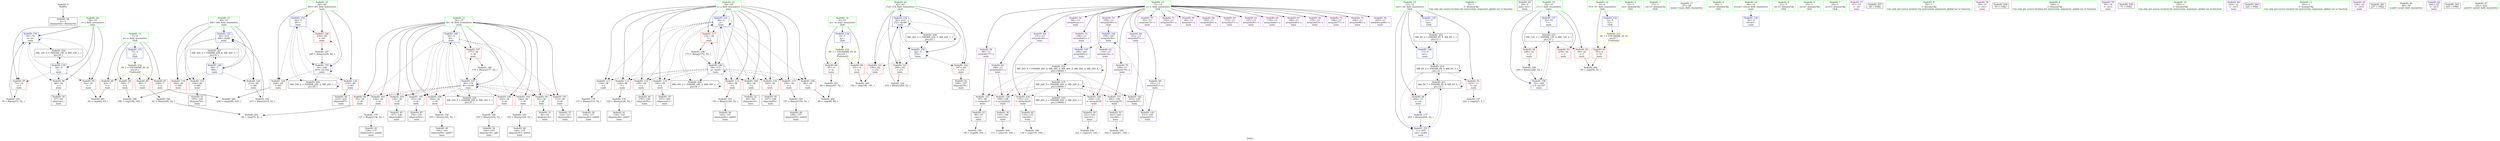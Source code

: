 digraph "SVFG" {
	label="SVFG";

	Node0x55b5a00d4190 [shape=record,color=grey,label="{NodeID: 0\nNullPtr}"];
	Node0x55b5a00d4190 -> Node0x55b5a00d8560[style=solid];
	Node0x55b5a00fce20 [shape=record,color=grey,label="{NodeID: 180\n103 = Binary(102, 52, )\n}"];
	Node0x55b5a00fce20 -> Node0x55b5a00d49e0[style=solid];
	Node0x55b5a00f4180 [shape=record,color=red,label="{NodeID: 97\n73\<--34\n\<--i\nmain\n}"];
	Node0x55b5a00f4180 -> Node0x55b5a00fdea0[style=solid];
	Node0x55b5a00d7520 [shape=record,color=green,label="{NodeID: 14\n9\<--10\nm\<--m_field_insensitive\nGlob }"];
	Node0x55b5a00d7520 -> Node0x55b5a00f7150[style=solid];
	Node0x55b5a00d7520 -> Node0x55b5a00f7220[style=solid];
	Node0x55b5a00d7520 -> Node0x55b5a00fa730[style=solid];
	Node0x55b5a00f7b90 [shape=record,color=grey,label="{NodeID: 194\n134 = cmp(133, 100, )\n}"];
	Node0x55b5a00f4ce0 [shape=record,color=red,label="{NodeID: 111\n116\<--38\n\<--j\nmain\n}"];
	Node0x55b5a00f4ce0 -> Node0x55b5a00fcb20[style=solid];
	Node0x55b5a00d8560 [shape=record,color=black,label="{NodeID: 28\n2\<--3\ndummyVal\<--dummyVal\n}"];
	Node0x55b5a00f9f80 [shape=record,color=red,label="{NodeID: 125\n232\<--44\n\<--i93\nmain\n}"];
	Node0x55b5a00f9f80 -> Node0x55b5a00f55b0[style=solid];
	Node0x55b5a00f3bd0 [shape=record,color=black,label="{NodeID: 42\n133\<--132\nconv40\<--\nmain\n}"];
	Node0x55b5a00f3bd0 -> Node0x55b5a00f7b90[style=solid];
	Node0x55b5a010be80 [shape=record,color=black,label="{NodeID: 222\nMR_8V_2 = PHI(MR_8V_4, MR_8V_1, )\npts\{12 \}\n}"];
	Node0x55b5a010be80 -> Node0x55b5a00fb2f0[style=dashed];
	Node0x55b5a00faba0 [shape=record,color=blue,label="{NodeID: 139\n34\<--74\ni\<--inc\nmain\n}"];
	Node0x55b5a00faba0 -> Node0x55b5a00f7700[style=dashed];
	Node0x55b5a00faba0 -> Node0x55b5a00f40b0[style=dashed];
	Node0x55b5a00faba0 -> Node0x55b5a00f4180[style=dashed];
	Node0x55b5a00faba0 -> Node0x55b5a00faba0[style=dashed];
	Node0x55b5a00faba0 -> Node0x55b5a010c880[style=dashed];
	Node0x55b5a00f5750 [shape=record,color=purple,label="{NodeID: 56\n69\<--13\narraydecay\<--s\nmain\n}"];
	Node0x55b5a00fb700 [shape=record,color=blue,label="{NodeID: 153\n40\<--215\ni68\<--inc89\nmain\n}"];
	Node0x55b5a00fb700 -> Node0x55b5a00f99d0[style=dashed];
	Node0x55b5a00fb700 -> Node0x55b5a00f9aa0[style=dashed];
	Node0x55b5a00fb700 -> Node0x55b5a00f9b70[style=dashed];
	Node0x55b5a00fb700 -> Node0x55b5a00fb700[style=dashed];
	Node0x55b5a00fb700 -> Node0x55b5a010d780[style=dashed];
	Node0x55b5a00f62b0 [shape=record,color=purple,label="{NodeID: 70\n159\<--13\narrayidx56\<--s\nmain\n}"];
	Node0x55b5a00f62b0 -> Node0x55b5a00fafb0[style=solid];
	Node0x55b5a00f6e10 [shape=record,color=red,label="{NodeID: 84\n63\<--7\n\<--n\nmain\n}"];
	Node0x55b5a00f6e10 -> Node0x55b5a00f8610[style=solid];
	Node0x55b5a00d7f60 [shape=record,color=green,label="{NodeID: 1\n5\<--1\n\<--dummyObj\nCan only get source location for instruction, argument, global var or function.}"];
	Node0x55b5a00fcfa0 [shape=record,color=grey,label="{NodeID: 181\n141 = Binary(140, 52, )\n}"];
	Node0x55b5a00fcfa0 -> Node0x55b5a00f3d70[style=solid];
	Node0x55b5a00f4250 [shape=record,color=red,label="{NodeID: 98\n79\<--36\n\<--i6\nmain\n}"];
	Node0x55b5a00f4250 -> Node0x55b5a01000b0[style=solid];
	Node0x55b5a00d75f0 [shape=record,color=green,label="{NodeID: 15\n11\<--12\ncnt\<--cnt_field_insensitive\nGlob }"];
	Node0x55b5a00d75f0 -> Node0x55b5a00f72f0[style=solid];
	Node0x55b5a00d75f0 -> Node0x55b5a00f73c0[style=solid];
	Node0x55b5a00d75f0 -> Node0x55b5a00fa830[style=solid];
	Node0x55b5a00d75f0 -> Node0x55b5a00fb2f0[style=solid];
	Node0x55b5a00d75f0 -> Node0x55b5a00fb560[style=solid];
	Node0x55b5a00f7d10 [shape=record,color=grey,label="{NodeID: 195\n202 = cmp(201, 100, )\n}"];
	Node0x55b5a00f4db0 [shape=record,color=red,label="{NodeID: 112\n128\<--38\n\<--j\nmain\n}"];
	Node0x55b5a00f4db0 -> Node0x55b5a00fc820[style=solid];
	Node0x55b5a00d45d0 [shape=record,color=black,label="{NodeID: 29\n29\<--5\nmain_ret\<--\nmain\n}"];
	Node0x55b5a00fa050 [shape=record,color=red,label="{NodeID: 126\n239\<--44\n\<--i93\nmain\n}"];
	Node0x55b5a00fa050 -> Node0x55b5a00fd8a0[style=solid];
	Node0x55b5a00f3ca0 [shape=record,color=black,label="{NodeID: 43\n138\<--137\nidxprom43\<--add42\nmain\n}"];
	Node0x55b5a010c380 [shape=record,color=black,label="{NodeID: 223\nMR_12V_3 = PHI(MR_12V_4, MR_12V_2, )\npts\{33 \}\n}"];
	Node0x55b5a010c380 -> Node0x55b5a00f7490[style=dashed];
	Node0x55b5a010c380 -> Node0x55b5a00f7560[style=dashed];
	Node0x55b5a010c380 -> Node0x55b5a00f7630[style=dashed];
	Node0x55b5a010c380 -> Node0x55b5a00fb970[style=dashed];
	Node0x55b5a00fac70 [shape=record,color=blue,label="{NodeID: 140\n36\<--5\ni6\<--\nmain\n}"];
	Node0x55b5a00fac70 -> Node0x55b5a00f4250[style=dashed];
	Node0x55b5a00fac70 -> Node0x55b5a00f4320[style=dashed];
	Node0x55b5a00fac70 -> Node0x55b5a00f43f0[style=dashed];
	Node0x55b5a00fac70 -> Node0x55b5a00f44c0[style=dashed];
	Node0x55b5a00fac70 -> Node0x55b5a00f4590[style=dashed];
	Node0x55b5a00fac70 -> Node0x55b5a00f4660[style=dashed];
	Node0x55b5a00fac70 -> Node0x55b5a00f4730[style=dashed];
	Node0x55b5a00fac70 -> Node0x55b5a00f4800[style=dashed];
	Node0x55b5a00fac70 -> Node0x55b5a00f48d0[style=dashed];
	Node0x55b5a00fac70 -> Node0x55b5a00f49a0[style=dashed];
	Node0x55b5a00fac70 -> Node0x55b5a00fb220[style=dashed];
	Node0x55b5a00fac70 -> Node0x55b5a010cd80[style=dashed];
	Node0x55b5a00f5820 [shape=record,color=purple,label="{NodeID: 57\n93\<--13\narrayidx15\<--s\nmain\n}"];
	Node0x55b5a00fb7d0 [shape=record,color=blue,label="{NodeID: 154\n44\<--5\ni93\<--\nmain\n}"];
	Node0x55b5a00fb7d0 -> Node0x55b5a00f9eb0[style=dashed];
	Node0x55b5a00fb7d0 -> Node0x55b5a00f9f80[style=dashed];
	Node0x55b5a00fb7d0 -> Node0x55b5a00fa050[style=dashed];
	Node0x55b5a00fb7d0 -> Node0x55b5a00fb8a0[style=dashed];
	Node0x55b5a00fb7d0 -> Node0x55b5a010e180[style=dashed];
	Node0x55b5a00f6380 [shape=record,color=purple,label="{NodeID: 71\n165\<--13\narrayidx59\<--s\nmain\n}"];
	Node0x55b5a00f6ee0 [shape=record,color=red,label="{NodeID: 85\n80\<--7\n\<--n\nmain\n}"];
	Node0x55b5a00f6ee0 -> Node0x55b5a00f7890[style=solid];
	Node0x55b5a00d7de0 [shape=record,color=green,label="{NodeID: 2\n15\<--1\n.str\<--dummyObj\nGlob }"];
	Node0x55b5a00fd120 [shape=record,color=grey,label="{NodeID: 182\n215 = Binary(214, 52, )\n}"];
	Node0x55b5a00fd120 -> Node0x55b5a00fb700[style=solid];
	Node0x55b5a00f4320 [shape=record,color=red,label="{NodeID: 99\n91\<--36\n\<--i6\nmain\n}"];
	Node0x55b5a00f4320 -> Node0x55b5a00d4770[style=solid];
	Node0x55b5a00d76c0 [shape=record,color=green,label="{NodeID: 16\n13\<--14\ns\<--s_field_insensitive\nGlob }"];
	Node0x55b5a00d76c0 -> Node0x55b5a00f5680[style=solid];
	Node0x55b5a00d76c0 -> Node0x55b5a00f5750[style=solid];
	Node0x55b5a00d76c0 -> Node0x55b5a00f5820[style=solid];
	Node0x55b5a00d76c0 -> Node0x55b5a00f58f0[style=solid];
	Node0x55b5a00d76c0 -> Node0x55b5a00f59c0[style=solid];
	Node0x55b5a00d76c0 -> Node0x55b5a00f5a90[style=solid];
	Node0x55b5a00d76c0 -> Node0x55b5a00f5b60[style=solid];
	Node0x55b5a00d76c0 -> Node0x55b5a00f5c30[style=solid];
	Node0x55b5a00d76c0 -> Node0x55b5a00f5d00[style=solid];
	Node0x55b5a00d76c0 -> Node0x55b5a00f5dd0[style=solid];
	Node0x55b5a00d76c0 -> Node0x55b5a00f5ea0[style=solid];
	Node0x55b5a00d76c0 -> Node0x55b5a00f5f70[style=solid];
	Node0x55b5a00d76c0 -> Node0x55b5a00f6040[style=solid];
	Node0x55b5a00d76c0 -> Node0x55b5a00f6110[style=solid];
	Node0x55b5a00d76c0 -> Node0x55b5a00f61e0[style=solid];
	Node0x55b5a00d76c0 -> Node0x55b5a00f62b0[style=solid];
	Node0x55b5a00d76c0 -> Node0x55b5a00f6380[style=solid];
	Node0x55b5a00d76c0 -> Node0x55b5a00f6450[style=solid];
	Node0x55b5a00d76c0 -> Node0x55b5a00f6520[style=solid];
	Node0x55b5a00d76c0 -> Node0x55b5a00f65f0[style=solid];
	Node0x55b5a00d76c0 -> Node0x55b5a00f66c0[style=solid];
	Node0x55b5a00d76c0 -> Node0x55b5a00f6790[style=solid];
	Node0x55b5a00f7e90 [shape=record,color=grey,label="{NodeID: 196\n122 = cmp(121, 100, )\n}"];
	Node0x55b5a00f4e80 [shape=record,color=red,label="{NodeID: 113\n140\<--38\n\<--j\nmain\n}"];
	Node0x55b5a00f4e80 -> Node0x55b5a00fcfa0[style=solid];
	Node0x55b5a00d46a0 [shape=record,color=black,label="{NodeID: 30\n67\<--66\nidxprom\<--\nmain\n}"];
	Node0x55b5a00fa120 [shape=record,color=red,label="{NodeID: 127\n97\<--96\n\<--arrayidx17\nmain\n}"];
	Node0x55b5a00fa120 -> Node0x55b5a00d4910[style=solid];
	Node0x55b5a00f3d70 [shape=record,color=black,label="{NodeID: 44\n142\<--141\nidxprom46\<--add45\nmain\n}"];
	Node0x55b5a010c880 [shape=record,color=black,label="{NodeID: 224\nMR_14V_2 = PHI(MR_14V_4, MR_14V_1, )\npts\{35 \}\n}"];
	Node0x55b5a010c880 -> Node0x55b5a00faad0[style=dashed];
	Node0x55b5a00fad40 [shape=record,color=blue,label="{NodeID: 141\n38\<--5\nj\<--\nmain\n}"];
	Node0x55b5a00fad40 -> Node0x55b5a00f4a70[style=dashed];
	Node0x55b5a00fad40 -> Node0x55b5a00f4b40[style=dashed];
	Node0x55b5a00fad40 -> Node0x55b5a00f4c10[style=dashed];
	Node0x55b5a00fad40 -> Node0x55b5a00f4ce0[style=dashed];
	Node0x55b5a00fad40 -> Node0x55b5a00f4db0[style=dashed];
	Node0x55b5a00fad40 -> Node0x55b5a00f4e80[style=dashed];
	Node0x55b5a00fad40 -> Node0x55b5a00f4f50[style=dashed];
	Node0x55b5a00fad40 -> Node0x55b5a00f5020[style=dashed];
	Node0x55b5a00fad40 -> Node0x55b5a00f9830[style=dashed];
	Node0x55b5a00fad40 -> Node0x55b5a00f9900[style=dashed];
	Node0x55b5a00fad40 -> Node0x55b5a00fad40[style=dashed];
	Node0x55b5a00fad40 -> Node0x55b5a00fb150[style=dashed];
	Node0x55b5a00fad40 -> Node0x55b5a010d280[style=dashed];
	Node0x55b5a00f58f0 [shape=record,color=purple,label="{NodeID: 58\n96\<--13\narrayidx17\<--s\nmain\n}"];
	Node0x55b5a00f58f0 -> Node0x55b5a00fa120[style=solid];
	Node0x55b5a00fb8a0 [shape=record,color=blue,label="{NodeID: 155\n44\<--240\ni93\<--inc102\nmain\n}"];
	Node0x55b5a00fb8a0 -> Node0x55b5a00f9eb0[style=dashed];
	Node0x55b5a00fb8a0 -> Node0x55b5a00f9f80[style=dashed];
	Node0x55b5a00fb8a0 -> Node0x55b5a00fa050[style=dashed];
	Node0x55b5a00fb8a0 -> Node0x55b5a00fb8a0[style=dashed];
	Node0x55b5a00fb8a0 -> Node0x55b5a010e180[style=dashed];
	Node0x55b5a00f6450 [shape=record,color=purple,label="{NodeID: 72\n168\<--13\narrayidx61\<--s\nmain\n}"];
	Node0x55b5a00f6450 -> Node0x55b5a00fb080[style=solid];
	Node0x55b5a00f6fb0 [shape=record,color=red,label="{NodeID: 86\n185\<--7\n\<--n\nmain\n}"];
	Node0x55b5a00f6fb0 -> Node0x55b5a00f8190[style=solid];
	Node0x55b5a00d7400 [shape=record,color=green,label="{NodeID: 3\n17\<--1\n.str.1\<--dummyObj\nGlob }"];
	Node0x55b5a00fd2a0 [shape=record,color=grey,label="{NodeID: 183\n125 = Binary(124, 52, )\n}"];
	Node0x55b5a00fd2a0 -> Node0x55b5a00f3a70[style=solid];
	Node0x55b5a00f43f0 [shape=record,color=red,label="{NodeID: 100\n102\<--36\n\<--i6\nmain\n}"];
	Node0x55b5a00f43f0 -> Node0x55b5a00fce20[style=solid];
	Node0x55b5a00d7790 [shape=record,color=green,label="{NodeID: 17\n27\<--28\nmain\<--main_field_insensitive\n}"];
	Node0x55b5a00f8010 [shape=record,color=grey,label="{NodeID: 197\n224 = cmp(223, 5, )\n}"];
	Node0x55b5a00f4f50 [shape=record,color=red,label="{NodeID: 114\n149\<--38\n\<--j\nmain\n}"];
	Node0x55b5a00f4f50 -> Node0x55b5a00f3f10[style=solid];
	Node0x55b5a00d4770 [shape=record,color=black,label="{NodeID: 31\n92\<--91\nidxprom14\<--\nmain\n}"];
	Node0x55b5a00fa1f0 [shape=record,color=red,label="{NodeID: 128\n109\<--108\n\<--arrayidx22\nmain\n}"];
	Node0x55b5a00fa1f0 -> Node0x55b5a00d4b80[style=solid];
	Node0x55b5a00f3e40 [shape=record,color=black,label="{NodeID: 45\n147\<--146\nidxprom48\<--\nmain\n}"];
	Node0x55b5a010cd80 [shape=record,color=black,label="{NodeID: 225\nMR_16V_2 = PHI(MR_16V_4, MR_16V_1, )\npts\{37 \}\n}"];
	Node0x55b5a010cd80 -> Node0x55b5a00fac70[style=dashed];
	Node0x55b5a00fae10 [shape=record,color=blue,label="{NodeID: 142\n143\<--145\narrayidx47\<--\nmain\n}"];
	Node0x55b5a00fae10 -> Node0x55b5a00faee0[style=dashed];
	Node0x55b5a00f59c0 [shape=record,color=purple,label="{NodeID: 59\n105\<--13\narrayidx20\<--s\nmain\n}"];
	Node0x55b5a00fb970 [shape=record,color=blue,label="{NodeID: 156\n32\<--249\nC\<--inc107\nmain\n}"];
	Node0x55b5a00fb970 -> Node0x55b5a010c380[style=dashed];
	Node0x55b5a00f6520 [shape=record,color=purple,label="{NodeID: 73\n196\<--13\narrayidx77\<--s\nmain\n}"];
	Node0x55b5a00f7080 [shape=record,color=red,label="{NodeID: 87\n229\<--7\n\<--n\nmain\n}"];
	Node0x55b5a00f7080 -> Node0x55b5a00f8490[style=solid];
	Node0x55b5a00f3150 [shape=record,color=green,label="{NodeID: 4\n19\<--1\n.str.2\<--dummyObj\nGlob }"];
	Node0x55b5a00fd420 [shape=record,color=grey,label="{NodeID: 184\n210 = Binary(209, 52, )\n}"];
	Node0x55b5a00fd420 -> Node0x55b5a00fb630[style=solid];
	Node0x55b5a00f44c0 [shape=record,color=red,label="{NodeID: 101\n113\<--36\n\<--i6\nmain\n}"];
	Node0x55b5a00f44c0 -> Node0x55b5a00d4c50[style=solid];
	Node0x55b5a00d8610 [shape=record,color=green,label="{NodeID: 18\n30\<--31\nretval\<--retval_field_insensitive\nmain\n}"];
	Node0x55b5a00d8610 -> Node0x55b5a00fa930[style=solid];
	Node0x55b5a00f8190 [shape=record,color=grey,label="{NodeID: 198\n186 = cmp(184, 185, )\n}"];
	Node0x55b5a00f5020 [shape=record,color=red,label="{NodeID: 115\n156\<--38\n\<--j\nmain\n}"];
	Node0x55b5a00f5020 -> Node0x55b5a00fd5a0[style=solid];
	Node0x55b5a00d4840 [shape=record,color=black,label="{NodeID: 32\n95\<--94\nidxprom16\<--\nmain\n}"];
	Node0x55b5a00fa2c0 [shape=record,color=red,label="{NodeID: 129\n120\<--119\n\<--arrayidx30\nmain\n}"];
	Node0x55b5a00fa2c0 -> Node0x55b5a00d4df0[style=solid];
	Node0x55b5a00f3f10 [shape=record,color=black,label="{NodeID: 46\n150\<--149\nidxprom50\<--\nmain\n}"];
	Node0x55b5a010d280 [shape=record,color=black,label="{NodeID: 226\nMR_18V_2 = PHI(MR_18V_3, MR_18V_1, )\npts\{39 \}\n}"];
	Node0x55b5a010d280 -> Node0x55b5a00fad40[style=dashed];
	Node0x55b5a010d280 -> Node0x55b5a010d280[style=dashed];
	Node0x55b5a00faee0 [shape=record,color=blue,label="{NodeID: 143\n151\<--145\narrayidx51\<--\nmain\n}"];
	Node0x55b5a00faee0 -> Node0x55b5a00fafb0[style=dashed];
	Node0x55b5a00f5a90 [shape=record,color=purple,label="{NodeID: 60\n108\<--13\narrayidx22\<--s\nmain\n}"];
	Node0x55b5a00f5a90 -> Node0x55b5a00fa1f0[style=solid];
	Node0x55b5a00f65f0 [shape=record,color=purple,label="{NodeID: 74\n199\<--13\narrayidx79\<--s\nmain\n}"];
	Node0x55b5a00f65f0 -> Node0x55b5a00fa460[style=solid];
	Node0x55b5a00f7150 [shape=record,color=red,label="{NodeID: 88\n87\<--9\n\<--m\nmain\n}"];
	Node0x55b5a00f7150 -> Node0x55b5a00f7a10[style=solid];
	Node0x55b5a00f31e0 [shape=record,color=green,label="{NodeID: 5\n21\<--1\n.str.3\<--dummyObj\nGlob }"];
	Node0x55b5a00fd5a0 [shape=record,color=grey,label="{NodeID: 185\n157 = Binary(156, 52, )\n}"];
	Node0x55b5a00fd5a0 -> Node0x55b5a00f50d0[style=solid];
	Node0x55b5a00f4590 [shape=record,color=red,label="{NodeID: 102\n124\<--36\n\<--i6\nmain\n}"];
	Node0x55b5a00f4590 -> Node0x55b5a00fd2a0[style=solid];
	Node0x55b5a00d86e0 [shape=record,color=green,label="{NodeID: 19\n32\<--33\nC\<--C_field_insensitive\nmain\n}"];
	Node0x55b5a00d86e0 -> Node0x55b5a00f7490[style=solid];
	Node0x55b5a00d86e0 -> Node0x55b5a00f7560[style=solid];
	Node0x55b5a00d86e0 -> Node0x55b5a00f7630[style=solid];
	Node0x55b5a00d86e0 -> Node0x55b5a00faa00[style=solid];
	Node0x55b5a00d86e0 -> Node0x55b5a00fb970[style=solid];
	Node0x55b5a00f8310 [shape=record,color=grey,label="{NodeID: 199\n99 = cmp(98, 100, )\n}"];
	Node0x55b5a00f9830 [shape=record,color=red,label="{NodeID: 116\n166\<--38\n\<--j\nmain\n}"];
	Node0x55b5a00f9830 -> Node0x55b5a00f5270[style=solid];
	Node0x55b5a00d4910 [shape=record,color=black,label="{NodeID: 33\n98\<--97\nconv\<--\nmain\n}"];
	Node0x55b5a00d4910 -> Node0x55b5a00f8310[style=solid];
	Node0x55b5a00fa390 [shape=record,color=red,label="{NodeID: 130\n132\<--131\n\<--arrayidx39\nmain\n}"];
	Node0x55b5a00fa390 -> Node0x55b5a00f3bd0[style=solid];
	Node0x55b5a00f3fe0 [shape=record,color=black,label="{NodeID: 47\n154\<--153\nidxprom52\<--\nmain\n}"];
	Node0x55b5a010d780 [shape=record,color=black,label="{NodeID: 227\nMR_20V_2 = PHI(MR_20V_4, MR_20V_1, )\npts\{41 \}\n}"];
	Node0x55b5a010d780 -> Node0x55b5a00fb3c0[style=dashed];
	Node0x55b5a00fafb0 [shape=record,color=blue,label="{NodeID: 144\n159\<--161\narrayidx56\<--\nmain\n}"];
	Node0x55b5a00fafb0 -> Node0x55b5a00fb080[style=dashed];
	Node0x55b5a00f5b60 [shape=record,color=purple,label="{NodeID: 61\n115\<--13\narrayidx27\<--s\nmain\n}"];
	Node0x55b5a00f66c0 [shape=record,color=purple,label="{NodeID: 75\n234\<--13\narrayidx98\<--s\nmain\n}"];
	Node0x55b5a00f7220 [shape=record,color=red,label="{NodeID: 89\n191\<--9\n\<--m\nmain\n}"];
	Node0x55b5a00f7220 -> Node0x55b5a01003b0[style=solid];
	Node0x55b5a00d91e0 [shape=record,color=green,label="{NodeID: 6\n23\<--1\n.str.4\<--dummyObj\nGlob }"];
	Node0x55b5a00fd720 [shape=record,color=grey,label="{NodeID: 186\n173 = Binary(172, 52, )\n}"];
	Node0x55b5a00fd720 -> Node0x55b5a00fb150[style=solid];
	Node0x55b5a00f4660 [shape=record,color=red,label="{NodeID: 103\n136\<--36\n\<--i6\nmain\n}"];
	Node0x55b5a00f4660 -> Node0x55b5a00fcca0[style=solid];
	Node0x55b5a00d87b0 [shape=record,color=green,label="{NodeID: 20\n34\<--35\ni\<--i_field_insensitive\nmain\n}"];
	Node0x55b5a00d87b0 -> Node0x55b5a00f7700[style=solid];
	Node0x55b5a00d87b0 -> Node0x55b5a00f40b0[style=solid];
	Node0x55b5a00d87b0 -> Node0x55b5a00f4180[style=solid];
	Node0x55b5a00d87b0 -> Node0x55b5a00faad0[style=solid];
	Node0x55b5a00d87b0 -> Node0x55b5a00faba0[style=solid];
	Node0x55b5a00f8490 [shape=record,color=grey,label="{NodeID: 200\n230 = cmp(228, 229, )\n}"];
	Node0x55b5a00f9900 [shape=record,color=red,label="{NodeID: 117\n172\<--38\n\<--j\nmain\n}"];
	Node0x55b5a00f9900 -> Node0x55b5a00fd720[style=solid];
	Node0x55b5a00d49e0 [shape=record,color=black,label="{NodeID: 34\n104\<--103\nidxprom19\<--add\nmain\n}"];
	Node0x55b5a00fa460 [shape=record,color=red,label="{NodeID: 131\n200\<--199\n\<--arrayidx79\nmain\n}"];
	Node0x55b5a00fa460 -> Node0x55b5a00f54e0[style=solid];
	Node0x55b5a00f50d0 [shape=record,color=black,label="{NodeID: 48\n158\<--157\nidxprom55\<--add54\nmain\n}"];
	Node0x55b5a010dc80 [shape=record,color=black,label="{NodeID: 228\nMR_22V_2 = PHI(MR_22V_3, MR_22V_1, )\npts\{43 \}\n}"];
	Node0x55b5a010dc80 -> Node0x55b5a00fb490[style=dashed];
	Node0x55b5a010dc80 -> Node0x55b5a010dc80[style=dashed];
	Node0x55b5a00fb080 [shape=record,color=blue,label="{NodeID: 145\n168\<--161\narrayidx61\<--\nmain\n}"];
	Node0x55b5a00fb080 -> Node0x55b5a010af80[style=dashed];
	Node0x55b5a00f5c30 [shape=record,color=purple,label="{NodeID: 62\n119\<--13\narrayidx30\<--s\nmain\n}"];
	Node0x55b5a00f5c30 -> Node0x55b5a00fa2c0[style=solid];
	Node0x55b5a00f6790 [shape=record,color=purple,label="{NodeID: 76\n235\<--13\narraydecay99\<--s\nmain\n}"];
	Node0x55b5a00f72f0 [shape=record,color=red,label="{NodeID: 90\n204\<--11\n\<--cnt\nmain\n}"];
	Node0x55b5a00f72f0 -> Node0x55b5a00fc9a0[style=solid];
	Node0x55b5a00d9270 [shape=record,color=green,label="{NodeID: 7\n25\<--1\n.str.5\<--dummyObj\nGlob }"];
	Node0x55b5a00fd8a0 [shape=record,color=grey,label="{NodeID: 187\n240 = Binary(239, 52, )\n}"];
	Node0x55b5a00fd8a0 -> Node0x55b5a00fb8a0[style=solid];
	Node0x55b5a00f4730 [shape=record,color=red,label="{NodeID: 104\n146\<--36\n\<--i6\nmain\n}"];
	Node0x55b5a00f4730 -> Node0x55b5a00f3e40[style=solid];
	Node0x55b5a00d8880 [shape=record,color=green,label="{NodeID: 21\n36\<--37\ni6\<--i6_field_insensitive\nmain\n}"];
	Node0x55b5a00d8880 -> Node0x55b5a00f4250[style=solid];
	Node0x55b5a00d8880 -> Node0x55b5a00f4320[style=solid];
	Node0x55b5a00d8880 -> Node0x55b5a00f43f0[style=solid];
	Node0x55b5a00d8880 -> Node0x55b5a00f44c0[style=solid];
	Node0x55b5a00d8880 -> Node0x55b5a00f4590[style=solid];
	Node0x55b5a00d8880 -> Node0x55b5a00f4660[style=solid];
	Node0x55b5a00d8880 -> Node0x55b5a00f4730[style=solid];
	Node0x55b5a00d8880 -> Node0x55b5a00f4800[style=solid];
	Node0x55b5a00d8880 -> Node0x55b5a00f48d0[style=solid];
	Node0x55b5a00d8880 -> Node0x55b5a00f49a0[style=solid];
	Node0x55b5a00d8880 -> Node0x55b5a00fac70[style=solid];
	Node0x55b5a00d8880 -> Node0x55b5a00fb220[style=solid];
	Node0x55b5a00f8610 [shape=record,color=grey,label="{NodeID: 201\n64 = cmp(62, 63, )\n}"];
	Node0x55b5a00f99d0 [shape=record,color=red,label="{NodeID: 118\n184\<--40\n\<--i68\nmain\n}"];
	Node0x55b5a00f99d0 -> Node0x55b5a00f8190[style=solid];
	Node0x55b5a00d4ab0 [shape=record,color=black,label="{NodeID: 35\n107\<--106\nidxprom21\<--\nmain\n}"];
	Node0x55b5a0109b80 [shape=record,color=black,label="{NodeID: 215\nMR_26V_3 = PHI(MR_26V_4, MR_26V_2, )\npts\{140000 \}\n}"];
	Node0x55b5a0109b80 -> Node0x55b5a00fa120[style=dashed];
	Node0x55b5a0109b80 -> Node0x55b5a00fa1f0[style=dashed];
	Node0x55b5a0109b80 -> Node0x55b5a00fa2c0[style=dashed];
	Node0x55b5a0109b80 -> Node0x55b5a00fa390[style=dashed];
	Node0x55b5a0109b80 -> Node0x55b5a00fa460[style=dashed];
	Node0x55b5a0109b80 -> Node0x55b5a00fae10[style=dashed];
	Node0x55b5a0109b80 -> Node0x55b5a0109b80[style=dashed];
	Node0x55b5a0109b80 -> Node0x55b5a010af80[style=dashed];
	Node0x55b5a0109b80 -> Node0x55b5a010e680[style=dashed];
	Node0x55b5a00fa530 [shape=record,color=blue,label="{NodeID: 132\n4\<--5\nTC\<--\nGlob }"];
	Node0x55b5a00fa530 -> Node0x55b5a010eb80[style=dashed];
	Node0x55b5a00f51a0 [shape=record,color=black,label="{NodeID: 49\n164\<--163\nidxprom58\<--add57\nmain\n}"];
	Node0x55b5a010e180 [shape=record,color=black,label="{NodeID: 229\nMR_24V_2 = PHI(MR_24V_3, MR_24V_1, )\npts\{45 \}\n}"];
	Node0x55b5a010e180 -> Node0x55b5a00fb7d0[style=dashed];
	Node0x55b5a010e180 -> Node0x55b5a010e180[style=dashed];
	Node0x55b5a00fb150 [shape=record,color=blue,label="{NodeID: 146\n38\<--173\nj\<--inc63\nmain\n}"];
	Node0x55b5a00fb150 -> Node0x55b5a00f4a70[style=dashed];
	Node0x55b5a00fb150 -> Node0x55b5a00f4b40[style=dashed];
	Node0x55b5a00fb150 -> Node0x55b5a00f4c10[style=dashed];
	Node0x55b5a00fb150 -> Node0x55b5a00f4ce0[style=dashed];
	Node0x55b5a00fb150 -> Node0x55b5a00f4db0[style=dashed];
	Node0x55b5a00fb150 -> Node0x55b5a00f4e80[style=dashed];
	Node0x55b5a00fb150 -> Node0x55b5a00f4f50[style=dashed];
	Node0x55b5a00fb150 -> Node0x55b5a00f5020[style=dashed];
	Node0x55b5a00fb150 -> Node0x55b5a00f9830[style=dashed];
	Node0x55b5a00fb150 -> Node0x55b5a00f9900[style=dashed];
	Node0x55b5a00fb150 -> Node0x55b5a00fad40[style=dashed];
	Node0x55b5a00fb150 -> Node0x55b5a00fb150[style=dashed];
	Node0x55b5a00fb150 -> Node0x55b5a010d280[style=dashed];
	Node0x55b5a00f5d00 [shape=record,color=purple,label="{NodeID: 63\n127\<--13\narrayidx36\<--s\nmain\n}"];
	Node0x55b5a00f6860 [shape=record,color=purple,label="{NodeID: 77\n47\<--15\n\<--.str\nmain\n}"];
	Node0x55b59feb9a30 [shape=record,color=black,label="{NodeID: 257\n48 = PHI()\n}"];
	Node0x55b5a00f73c0 [shape=record,color=red,label="{NodeID: 91\n223\<--11\n\<--cnt\nmain\n}"];
	Node0x55b5a00f73c0 -> Node0x55b5a00f8010[style=solid];
	Node0x55b5a00f3490 [shape=record,color=green,label="{NodeID: 8\n52\<--1\n\<--dummyObj\nCan only get source location for instruction, argument, global var or function.}"];
	Node0x55b5a00fda20 [shape=record,color=grey,label="{NodeID: 188\n178 = Binary(177, 52, )\n}"];
	Node0x55b5a00fda20 -> Node0x55b5a00fb220[style=solid];
	Node0x55b5a00f4800 [shape=record,color=red,label="{NodeID: 105\n153\<--36\n\<--i6\nmain\n}"];
	Node0x55b5a00f4800 -> Node0x55b5a00f3fe0[style=solid];
	Node0x55b5a00d8050 [shape=record,color=green,label="{NodeID: 22\n38\<--39\nj\<--j_field_insensitive\nmain\n}"];
	Node0x55b5a00d8050 -> Node0x55b5a00f4a70[style=solid];
	Node0x55b5a00d8050 -> Node0x55b5a00f4b40[style=solid];
	Node0x55b5a00d8050 -> Node0x55b5a00f4c10[style=solid];
	Node0x55b5a00d8050 -> Node0x55b5a00f4ce0[style=solid];
	Node0x55b5a00d8050 -> Node0x55b5a00f4db0[style=solid];
	Node0x55b5a00d8050 -> Node0x55b5a00f4e80[style=solid];
	Node0x55b5a00d8050 -> Node0x55b5a00f4f50[style=solid];
	Node0x55b5a00d8050 -> Node0x55b5a00f5020[style=solid];
	Node0x55b5a00d8050 -> Node0x55b5a00f9830[style=solid];
	Node0x55b5a00d8050 -> Node0x55b5a00f9900[style=solid];
	Node0x55b5a00d8050 -> Node0x55b5a00fad40[style=solid];
	Node0x55b5a00d8050 -> Node0x55b5a00fb150[style=solid];
	Node0x55b5a00fff70 [shape=record,color=grey,label="{NodeID: 202\n56 = cmp(54, 55, )\n}"];
	Node0x55b5a00f9aa0 [shape=record,color=red,label="{NodeID: 119\n194\<--40\n\<--i68\nmain\n}"];
	Node0x55b5a00f9aa0 -> Node0x55b5a00f5340[style=solid];
	Node0x55b5a00d4b80 [shape=record,color=black,label="{NodeID: 36\n110\<--109\nconv23\<--\nmain\n}"];
	Node0x55b5a00d4b80 -> Node0x55b5a0100230[style=solid];
	Node0x55b5a010a080 [shape=record,color=black,label="{NodeID: 216\nMR_8V_4 = PHI(MR_8V_5, MR_8V_3, )\npts\{12 \}\n}"];
	Node0x55b5a010a080 -> Node0x55b5a00f72f0[style=dashed];
	Node0x55b5a010a080 -> Node0x55b5a00f73c0[style=dashed];
	Node0x55b5a010a080 -> Node0x55b5a00fb560[style=dashed];
	Node0x55b5a010a080 -> Node0x55b5a010a080[style=dashed];
	Node0x55b5a010a080 -> Node0x55b5a010b980[style=dashed];
	Node0x55b5a010a080 -> Node0x55b5a010be80[style=dashed];
	Node0x55b5a00fa630 [shape=record,color=blue,label="{NodeID: 133\n7\<--5\nn\<--\nGlob }"];
	Node0x55b5a00fa630 -> Node0x55b5a010f6a0[style=dashed];
	Node0x55b5a00f5270 [shape=record,color=black,label="{NodeID: 50\n167\<--166\nidxprom60\<--\nmain\n}"];
	Node0x55b5a010e680 [shape=record,color=black,label="{NodeID: 230\nMR_26V_2 = PHI(MR_26V_3, MR_26V_1, )\npts\{140000 \}\n}"];
	Node0x55b5a010e680 -> Node0x55b5a0109b80[style=dashed];
	Node0x55b5a00fb220 [shape=record,color=blue,label="{NodeID: 147\n36\<--178\ni6\<--inc66\nmain\n}"];
	Node0x55b5a00fb220 -> Node0x55b5a00f4250[style=dashed];
	Node0x55b5a00fb220 -> Node0x55b5a00f4320[style=dashed];
	Node0x55b5a00fb220 -> Node0x55b5a00f43f0[style=dashed];
	Node0x55b5a00fb220 -> Node0x55b5a00f44c0[style=dashed];
	Node0x55b5a00fb220 -> Node0x55b5a00f4590[style=dashed];
	Node0x55b5a00fb220 -> Node0x55b5a00f4660[style=dashed];
	Node0x55b5a00fb220 -> Node0x55b5a00f4730[style=dashed];
	Node0x55b5a00fb220 -> Node0x55b5a00f4800[style=dashed];
	Node0x55b5a00fb220 -> Node0x55b5a00f48d0[style=dashed];
	Node0x55b5a00fb220 -> Node0x55b5a00f49a0[style=dashed];
	Node0x55b5a00fb220 -> Node0x55b5a00fb220[style=dashed];
	Node0x55b5a00fb220 -> Node0x55b5a010cd80[style=dashed];
	Node0x55b5a00f5dd0 [shape=record,color=purple,label="{NodeID: 64\n131\<--13\narrayidx39\<--s\nmain\n}"];
	Node0x55b5a00f5dd0 -> Node0x55b5a00fa390[style=solid];
	Node0x55b5a00f6930 [shape=record,color=purple,label="{NodeID: 78\n58\<--17\n\<--.str.1\nmain\n}"];
	Node0x55b5a011b8c0 [shape=record,color=black,label="{NodeID: 258\n59 = PHI()\n}"];
	Node0x55b5a00f7490 [shape=record,color=red,label="{NodeID: 92\n54\<--32\n\<--C\nmain\n}"];
	Node0x55b5a00f7490 -> Node0x55b5a00fff70[style=solid];
	Node0x55b5a00f3520 [shape=record,color=green,label="{NodeID: 9\n100\<--1\n\<--dummyObj\nCan only get source location for instruction, argument, global var or function.}"];
	Node0x55b5a00fdba0 [shape=record,color=grey,label="{NodeID: 189\n249 = Binary(248, 52, )\n}"];
	Node0x55b5a00fdba0 -> Node0x55b5a00fb970[style=solid];
	Node0x55b5a00f48d0 [shape=record,color=red,label="{NodeID: 106\n162\<--36\n\<--i6\nmain\n}"];
	Node0x55b5a00f48d0 -> Node0x55b5a00fdd20[style=solid];
	Node0x55b5a00d8120 [shape=record,color=green,label="{NodeID: 23\n40\<--41\ni68\<--i68_field_insensitive\nmain\n}"];
	Node0x55b5a00d8120 -> Node0x55b5a00f99d0[style=solid];
	Node0x55b5a00d8120 -> Node0x55b5a00f9aa0[style=solid];
	Node0x55b5a00d8120 -> Node0x55b5a00f9b70[style=solid];
	Node0x55b5a00d8120 -> Node0x55b5a00fb3c0[style=solid];
	Node0x55b5a00d8120 -> Node0x55b5a00fb700[style=solid];
	Node0x55b5a01000b0 [shape=record,color=grey,label="{NodeID: 203\n82 = cmp(79, 81, )\n}"];
	Node0x55b5a00f9b70 [shape=record,color=red,label="{NodeID: 120\n214\<--40\n\<--i68\nmain\n}"];
	Node0x55b5a00f9b70 -> Node0x55b5a00fd120[style=solid];
	Node0x55b5a00d4c50 [shape=record,color=black,label="{NodeID: 37\n114\<--113\nidxprom26\<--\nmain\n}"];
	Node0x55b5a00fa730 [shape=record,color=blue,label="{NodeID: 134\n9\<--5\nm\<--\nGlob }"];
	Node0x55b5a00fa730 -> Node0x55b5a010f780[style=dashed];
	Node0x55b5a00f5340 [shape=record,color=black,label="{NodeID: 51\n195\<--194\nidxprom76\<--\nmain\n}"];
	Node0x55b5a010eb80 [shape=record,color=yellow,style=double,label="{NodeID: 231\n2V_1 = ENCHI(MR_2V_0)\npts\{6 \}\nFun[main]}"];
	Node0x55b5a010eb80 -> Node0x55b5a00f6d40[style=dashed];
	Node0x55b5a00fb2f0 [shape=record,color=blue,label="{NodeID: 148\n11\<--5\ncnt\<--\nmain\n}"];
	Node0x55b5a00fb2f0 -> Node0x55b5a010a080[style=dashed];
	Node0x55b5a00f5ea0 [shape=record,color=purple,label="{NodeID: 65\n139\<--13\narrayidx44\<--s\nmain\n}"];
	Node0x55b5a00f6a00 [shape=record,color=purple,label="{NodeID: 79\n70\<--19\n\<--.str.2\nmain\n}"];
	Node0x55b5a011b9c0 [shape=record,color=black,label="{NodeID: 259\n71 = PHI()\n}"];
	Node0x55b5a00fc820 [shape=record,color=grey,label="{NodeID: 176\n129 = Binary(128, 52, )\n}"];
	Node0x55b5a00fc820 -> Node0x55b5a00f3b00[style=solid];
	Node0x55b5a00f7560 [shape=record,color=red,label="{NodeID: 93\n218\<--32\n\<--C\nmain\n}"];
	Node0x55b5a00f35b0 [shape=record,color=green,label="{NodeID: 10\n145\<--1\n\<--dummyObj\nCan only get source location for instruction, argument, global var or function.}"];
	Node0x55b5a00fdd20 [shape=record,color=grey,label="{NodeID: 190\n163 = Binary(162, 52, )\n}"];
	Node0x55b5a00fdd20 -> Node0x55b5a00f51a0[style=solid];
	Node0x55b5a00f49a0 [shape=record,color=red,label="{NodeID: 107\n177\<--36\n\<--i6\nmain\n}"];
	Node0x55b5a00f49a0 -> Node0x55b5a00fda20[style=solid];
	Node0x55b5a00d81f0 [shape=record,color=green,label="{NodeID: 24\n42\<--43\nj72\<--j72_field_insensitive\nmain\n}"];
	Node0x55b5a00d81f0 -> Node0x55b5a00f9c40[style=solid];
	Node0x55b5a00d81f0 -> Node0x55b5a00f9d10[style=solid];
	Node0x55b5a00d81f0 -> Node0x55b5a00f9de0[style=solid];
	Node0x55b5a00d81f0 -> Node0x55b5a00fb490[style=solid];
	Node0x55b5a00d81f0 -> Node0x55b5a00fb630[style=solid];
	Node0x55b5a0100230 [shape=record,color=grey,label="{NodeID: 204\n111 = cmp(110, 100, )\n}"];
	Node0x55b5a00f9c40 [shape=record,color=red,label="{NodeID: 121\n190\<--42\n\<--j72\nmain\n}"];
	Node0x55b5a00f9c40 -> Node0x55b5a01003b0[style=solid];
	Node0x55b5a00d4d20 [shape=record,color=black,label="{NodeID: 38\n118\<--117\nidxprom29\<--add28\nmain\n}"];
	Node0x55b5a00fa830 [shape=record,color=blue,label="{NodeID: 135\n11\<--5\ncnt\<--\nGlob }"];
	Node0x55b5a00fa830 -> Node0x55b5a010be80[style=dashed];
	Node0x55b5a00f5410 [shape=record,color=black,label="{NodeID: 52\n198\<--197\nidxprom78\<--\nmain\n}"];
	Node0x55b5a010f6a0 [shape=record,color=yellow,style=double,label="{NodeID: 232\n4V_1 = ENCHI(MR_4V_0)\npts\{8 \}\nFun[main]}"];
	Node0x55b5a010f6a0 -> Node0x55b5a00f6e10[style=dashed];
	Node0x55b5a010f6a0 -> Node0x55b5a00f6ee0[style=dashed];
	Node0x55b5a010f6a0 -> Node0x55b5a00f6fb0[style=dashed];
	Node0x55b5a010f6a0 -> Node0x55b5a00f7080[style=dashed];
	Node0x55b5a00fb3c0 [shape=record,color=blue,label="{NodeID: 149\n40\<--5\ni68\<--\nmain\n}"];
	Node0x55b5a00fb3c0 -> Node0x55b5a00f99d0[style=dashed];
	Node0x55b5a00fb3c0 -> Node0x55b5a00f9aa0[style=dashed];
	Node0x55b5a00fb3c0 -> Node0x55b5a00f9b70[style=dashed];
	Node0x55b5a00fb3c0 -> Node0x55b5a00fb700[style=dashed];
	Node0x55b5a00fb3c0 -> Node0x55b5a010d780[style=dashed];
	Node0x55b5a00f5f70 [shape=record,color=purple,label="{NodeID: 66\n143\<--13\narrayidx47\<--s\nmain\n}"];
	Node0x55b5a00f5f70 -> Node0x55b5a00fae10[style=solid];
	Node0x55b5a00f6ad0 [shape=record,color=purple,label="{NodeID: 80\n219\<--21\n\<--.str.3\nmain\n}"];
	Node0x55b5a011bac0 [shape=record,color=black,label="{NodeID: 260\n220 = PHI()\n}"];
	Node0x55b5a00fc9a0 [shape=record,color=grey,label="{NodeID: 177\n205 = Binary(204, 52, )\n}"];
	Node0x55b5a00fc9a0 -> Node0x55b5a00fb560[style=solid];
	Node0x55b5a00f7630 [shape=record,color=red,label="{NodeID: 94\n248\<--32\n\<--C\nmain\n}"];
	Node0x55b5a00f7630 -> Node0x55b5a00fdba0[style=solid];
	Node0x55b5a00d4330 [shape=record,color=green,label="{NodeID: 11\n161\<--1\n\<--dummyObj\nCan only get source location for instruction, argument, global var or function.}"];
	Node0x55b5a00fdea0 [shape=record,color=grey,label="{NodeID: 191\n74 = Binary(73, 52, )\n}"];
	Node0x55b5a00fdea0 -> Node0x55b5a00faba0[style=solid];
	Node0x55b5a00f4a70 [shape=record,color=red,label="{NodeID: 108\n86\<--38\n\<--j\nmain\n}"];
	Node0x55b5a00f4a70 -> Node0x55b5a0100530[style=solid];
	Node0x55b5a00d82c0 [shape=record,color=green,label="{NodeID: 25\n44\<--45\ni93\<--i93_field_insensitive\nmain\n}"];
	Node0x55b5a00d82c0 -> Node0x55b5a00f9eb0[style=solid];
	Node0x55b5a00d82c0 -> Node0x55b5a00f9f80[style=solid];
	Node0x55b5a00d82c0 -> Node0x55b5a00fa050[style=solid];
	Node0x55b5a00d82c0 -> Node0x55b5a00fb7d0[style=solid];
	Node0x55b5a00d82c0 -> Node0x55b5a00fb8a0[style=solid];
	Node0x55b5a01003b0 [shape=record,color=grey,label="{NodeID: 205\n192 = cmp(190, 191, )\n}"];
	Node0x55b5a00f9d10 [shape=record,color=red,label="{NodeID: 122\n197\<--42\n\<--j72\nmain\n}"];
	Node0x55b5a00f9d10 -> Node0x55b5a00f5410[style=solid];
	Node0x55b5a00d4df0 [shape=record,color=black,label="{NodeID: 39\n121\<--120\nconv31\<--\nmain\n}"];
	Node0x55b5a00d4df0 -> Node0x55b5a00f7e90[style=solid];
	Node0x55b5a010af80 [shape=record,color=black,label="{NodeID: 219\nMR_26V_9 = PHI(MR_26V_8, MR_26V_4, MR_26V_4, MR_26V_4, MR_26V_4, )\npts\{140000 \}\n}"];
	Node0x55b5a010af80 -> Node0x55b5a00fa120[style=dashed];
	Node0x55b5a010af80 -> Node0x55b5a00fa1f0[style=dashed];
	Node0x55b5a010af80 -> Node0x55b5a00fa2c0[style=dashed];
	Node0x55b5a010af80 -> Node0x55b5a00fa390[style=dashed];
	Node0x55b5a010af80 -> Node0x55b5a00fae10[style=dashed];
	Node0x55b5a010af80 -> Node0x55b5a0109b80[style=dashed];
	Node0x55b5a010af80 -> Node0x55b5a010af80[style=dashed];
	Node0x55b5a00fa930 [shape=record,color=blue,label="{NodeID: 136\n30\<--5\nretval\<--\nmain\n}"];
	Node0x55b5a00f54e0 [shape=record,color=black,label="{NodeID: 53\n201\<--200\nconv80\<--\nmain\n}"];
	Node0x55b5a00f54e0 -> Node0x55b5a00f7d10[style=solid];
	Node0x55b5a010f780 [shape=record,color=yellow,style=double,label="{NodeID: 233\n6V_1 = ENCHI(MR_6V_0)\npts\{10 \}\nFun[main]}"];
	Node0x55b5a010f780 -> Node0x55b5a00f7150[style=dashed];
	Node0x55b5a010f780 -> Node0x55b5a00f7220[style=dashed];
	Node0x55b5a00fb490 [shape=record,color=blue,label="{NodeID: 150\n42\<--5\nj72\<--\nmain\n}"];
	Node0x55b5a00fb490 -> Node0x55b5a00f9c40[style=dashed];
	Node0x55b5a00fb490 -> Node0x55b5a00f9d10[style=dashed];
	Node0x55b5a00fb490 -> Node0x55b5a00f9de0[style=dashed];
	Node0x55b5a00fb490 -> Node0x55b5a00fb490[style=dashed];
	Node0x55b5a00fb490 -> Node0x55b5a00fb630[style=dashed];
	Node0x55b5a00fb490 -> Node0x55b5a010dc80[style=dashed];
	Node0x55b5a00f6040 [shape=record,color=purple,label="{NodeID: 67\n148\<--13\narrayidx49\<--s\nmain\n}"];
	Node0x55b5a00f6ba0 [shape=record,color=purple,label="{NodeID: 81\n236\<--23\n\<--.str.4\nmain\n}"];
	Node0x55b5a011bbc0 [shape=record,color=black,label="{NodeID: 261\n237 = PHI()\n}"];
	Node0x55b5a00fcb20 [shape=record,color=grey,label="{NodeID: 178\n117 = Binary(116, 52, )\n}"];
	Node0x55b5a00fcb20 -> Node0x55b5a00d4d20[style=solid];
	Node0x55b5a00f7700 [shape=record,color=red,label="{NodeID: 95\n62\<--34\n\<--i\nmain\n}"];
	Node0x55b5a00f7700 -> Node0x55b5a00f8610[style=solid];
	Node0x55b5a00d4400 [shape=record,color=green,label="{NodeID: 12\n4\<--6\nTC\<--TC_field_insensitive\nGlob }"];
	Node0x55b5a00d4400 -> Node0x55b5a00f6d40[style=solid];
	Node0x55b5a00d4400 -> Node0x55b5a00fa530[style=solid];
	Node0x55b5a00f7890 [shape=record,color=grey,label="{NodeID: 192\n81 = Binary(80, 52, )\n}"];
	Node0x55b5a00f7890 -> Node0x55b5a01000b0[style=solid];
	Node0x55b5a00f4b40 [shape=record,color=red,label="{NodeID: 109\n94\<--38\n\<--j\nmain\n}"];
	Node0x55b5a00f4b40 -> Node0x55b5a00d4840[style=solid];
	Node0x55b5a00d8390 [shape=record,color=green,label="{NodeID: 26\n49\<--50\nscanf\<--scanf_field_insensitive\n}"];
	Node0x55b5a0100530 [shape=record,color=grey,label="{NodeID: 206\n89 = cmp(86, 88, )\n}"];
	Node0x55b5a00f9de0 [shape=record,color=red,label="{NodeID: 123\n209\<--42\n\<--j72\nmain\n}"];
	Node0x55b5a00f9de0 -> Node0x55b5a00fd420[style=solid];
	Node0x55b5a00f3a70 [shape=record,color=black,label="{NodeID: 40\n126\<--125\nidxprom35\<--add34\nmain\n}"];
	Node0x55b5a00faa00 [shape=record,color=blue,label="{NodeID: 137\n32\<--52\nC\<--\nmain\n}"];
	Node0x55b5a00faa00 -> Node0x55b5a010c380[style=dashed];
	Node0x55b5a00f55b0 [shape=record,color=black,label="{NodeID: 54\n233\<--232\nidxprom97\<--\nmain\n}"];
	Node0x55b5a00fb560 [shape=record,color=blue,label="{NodeID: 151\n11\<--205\ncnt\<--inc83\nmain\n}"];
	Node0x55b5a00fb560 -> Node0x55b5a010b980[style=dashed];
	Node0x55b5a00f6110 [shape=record,color=purple,label="{NodeID: 68\n151\<--13\narrayidx51\<--s\nmain\n}"];
	Node0x55b5a00f6110 -> Node0x55b5a00faee0[style=solid];
	Node0x55b5a00f6c70 [shape=record,color=purple,label="{NodeID: 82\n244\<--25\n\<--.str.5\nmain\n}"];
	Node0x55b5a011bcc0 [shape=record,color=black,label="{NodeID: 262\n245 = PHI()\n}"];
	Node0x55b5a00fcca0 [shape=record,color=grey,label="{NodeID: 179\n137 = Binary(136, 52, )\n}"];
	Node0x55b5a00fcca0 -> Node0x55b5a00f3ca0[style=solid];
	Node0x55b5a00f40b0 [shape=record,color=red,label="{NodeID: 96\n66\<--34\n\<--i\nmain\n}"];
	Node0x55b5a00f40b0 -> Node0x55b5a00d46a0[style=solid];
	Node0x55b5a00d44d0 [shape=record,color=green,label="{NodeID: 13\n7\<--8\nn\<--n_field_insensitive\nGlob }"];
	Node0x55b5a00d44d0 -> Node0x55b5a00f6e10[style=solid];
	Node0x55b5a00d44d0 -> Node0x55b5a00f6ee0[style=solid];
	Node0x55b5a00d44d0 -> Node0x55b5a00f6fb0[style=solid];
	Node0x55b5a00d44d0 -> Node0x55b5a00f7080[style=solid];
	Node0x55b5a00d44d0 -> Node0x55b5a00fa630[style=solid];
	Node0x55b5a00f7a10 [shape=record,color=grey,label="{NodeID: 193\n88 = Binary(87, 52, )\n}"];
	Node0x55b5a00f7a10 -> Node0x55b5a0100530[style=solid];
	Node0x55b5a00f4c10 [shape=record,color=red,label="{NodeID: 110\n106\<--38\n\<--j\nmain\n}"];
	Node0x55b5a00f4c10 -> Node0x55b5a00d4ab0[style=solid];
	Node0x55b5a00d8460 [shape=record,color=green,label="{NodeID: 27\n221\<--222\nprintf\<--printf_field_insensitive\n}"];
	Node0x55b5a00f9eb0 [shape=record,color=red,label="{NodeID: 124\n228\<--44\n\<--i93\nmain\n}"];
	Node0x55b5a00f9eb0 -> Node0x55b5a00f8490[style=solid];
	Node0x55b5a00f3b00 [shape=record,color=black,label="{NodeID: 41\n130\<--129\nidxprom38\<--add37\nmain\n}"];
	Node0x55b5a010b980 [shape=record,color=black,label="{NodeID: 221\nMR_8V_7 = PHI(MR_8V_6, MR_8V_5, )\npts\{12 \}\n}"];
	Node0x55b5a010b980 -> Node0x55b5a00f72f0[style=dashed];
	Node0x55b5a010b980 -> Node0x55b5a00fb560[style=dashed];
	Node0x55b5a010b980 -> Node0x55b5a010a080[style=dashed];
	Node0x55b5a010b980 -> Node0x55b5a010b980[style=dashed];
	Node0x55b5a00faad0 [shape=record,color=blue,label="{NodeID: 138\n34\<--5\ni\<--\nmain\n}"];
	Node0x55b5a00faad0 -> Node0x55b5a00f7700[style=dashed];
	Node0x55b5a00faad0 -> Node0x55b5a00f40b0[style=dashed];
	Node0x55b5a00faad0 -> Node0x55b5a00f4180[style=dashed];
	Node0x55b5a00faad0 -> Node0x55b5a00faba0[style=dashed];
	Node0x55b5a00faad0 -> Node0x55b5a010c880[style=dashed];
	Node0x55b5a00f5680 [shape=record,color=purple,label="{NodeID: 55\n68\<--13\narrayidx\<--s\nmain\n}"];
	Node0x55b5a00fb630 [shape=record,color=blue,label="{NodeID: 152\n42\<--210\nj72\<--inc86\nmain\n}"];
	Node0x55b5a00fb630 -> Node0x55b5a00f9c40[style=dashed];
	Node0x55b5a00fb630 -> Node0x55b5a00f9d10[style=dashed];
	Node0x55b5a00fb630 -> Node0x55b5a00f9de0[style=dashed];
	Node0x55b5a00fb630 -> Node0x55b5a00fb490[style=dashed];
	Node0x55b5a00fb630 -> Node0x55b5a00fb630[style=dashed];
	Node0x55b5a00fb630 -> Node0x55b5a010dc80[style=dashed];
	Node0x55b5a00f61e0 [shape=record,color=purple,label="{NodeID: 69\n155\<--13\narrayidx53\<--s\nmain\n}"];
	Node0x55b5a00f6d40 [shape=record,color=red,label="{NodeID: 83\n55\<--4\n\<--TC\nmain\n}"];
	Node0x55b5a00f6d40 -> Node0x55b5a00fff70[style=solid];
}
